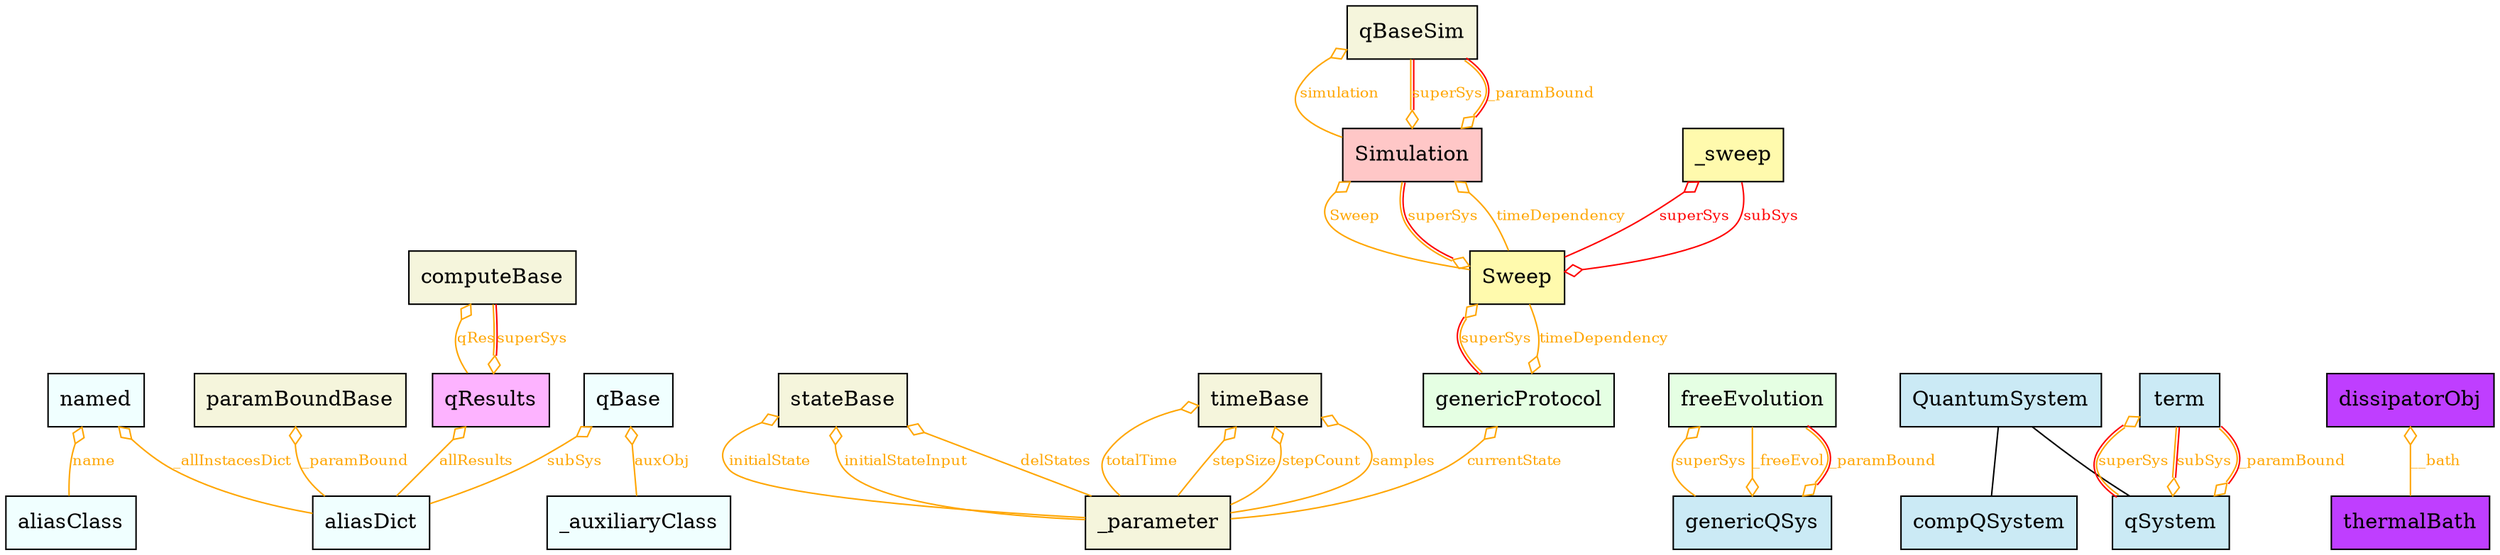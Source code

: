 digraph "classes_quanguru" {
graph [ dpi=300 ];
rankdir=BT
charset="utf-8"

/* 
 * all the classes: gathered with other classes in the same module and (mostly) arranged in the order they appear in the 
 * module (expect when I switched the order to adjust the .png), this arrangement shows where they are in the inheritance
 * or where they become part of composition in the inheritance.
 * The modules are arranged: - first from the top of the inheritance, - then what I think is a more fundamental module.
 * 
 * nodes in each module are shown with the same color. Note that I treat QGates as part of QPro
 */

// base.py
"classes.base.aliasClass" [color="black", fontcolor="black", label="aliasClass", shape="box", style="filled", fillcolor="#f0ffff"];
"classes.base.aliasDict" [color="black", fontcolor="black", label="aliasDict", shape="box", style="filled", fillcolor="#f0ffff"];
"classes.base.named" [color="black", fontcolor="black", label="named", shape="box", style="filled", fillcolor="#f0ffff"];
"classes.base._auxiliaryClass" [color="black", fontcolor="black", label="_auxiliaryClass", shape="box", style="filled", fillcolor="#f0ffff"];
"classes.base.qBase" [color="black", fontcolor="black", label="qBase", shape="box", style="filled", fillcolor="#f0ffff"];

// baseClasses.py
"classes.baseClasses._parameter" [color="black", fontcolor="black", label="_parameter", shape="box", style="filled", fillcolor="#f5f5dc"];
"classes.baseClasses.paramBoundBase" [color="black", fontcolor="black", label="paramBoundBase", shape="box", style="filled", fillcolor="#f5f5dc"];
"classes.baseClasses.computeBase" [color="black", fontcolor="black", label="computeBase", shape="box", style="filled", fillcolor="#f5f5dc"];
"classes.baseClasses.qBaseSim" [color="black", fontcolor="black", label="qBaseSim", shape="box", style="filled", fillcolor="#f5f5dc"];
"classes.baseClasses.stateBase" [color="black", fontcolor="black", label="stateBase", shape="box", style="filled", fillcolor="#f5f5dc"];
"classes.baseClasses.timeBase" [color="black", fontcolor="black", label="timeBase", shape="box", style="filled", fillcolor="#f5f5dc"];

// QSys.py
"classes.QSys.genericQSys" [color="black", fontcolor="black", label="genericQSys", shape="box", style="filled", fillcolor="#cbeaf5"];
"classes.QSys.QuantumSystem" [color="black", fontcolor="black", label="QuantumSystem", shape="box", style="filled", fillcolor="#cbeaf5"];
"classes.QSys.compQSystem" [color="black", fontcolor="black", label="compQSystem", shape="box", style="filled", fillcolor="#cbeaf5"];
"classes.QSys.term" [color="black", fontcolor="black", label="term", shape="box", style="filled", fillcolor="#cbeaf5"];
"classes.QSys.qSystem" [color="black", fontcolor="black", label="qSystem", shape="box", style="filled", fillcolor="#cbeaf5"];

// QSim.py
"classes.QSim.Simulation" [color="black", fontcolor="black", label="Simulation", shape="box", style="filled", fillcolor="#ffc7c7"];

// QPro.py (and QGates)
"classes.QPro.genericProtocol" [color="black", fontcolor="black", label="genericProtocol", shape="box", style="filled", fillcolor="#e5ffe3"];
"classes.QPro.freeEvolution" [color="black", fontcolor="black", label="freeEvolution", shape="box", style="filled", fillcolor="#e5ffe3"];

// QSweep.py
"classes.QSweep._sweep" [color="black", fontcolor="black", label="_sweep", shape="box", style="filled", fillcolor="#fffaad"];
"classes.QSweep.Sweep" [color="black", fontcolor="black", label="Sweep", shape="box", style="filled", fillcolor="#fffaad"];

// QRes.py
"classes.QRes.qResults" [color="black", fontcolor="black", label="qResults", shape="box", style="filled", fillcolor="#fdb3ff"];

// environment.py
"classes.environment.dissipatorObj" [color="black", fontcolor="black", label="dissipatorObj", shape="box", style="filled", fillcolor=darkorchid1];
"classes.environment.thermalBath" [color="black", fontcolor="black", label="thermalBath", shape="box", style="filled", fillcolor=darkorchid1];


/*
 * Composition structure
 * I divide the compositions into two:
 * 1) direct: meaning some attribute is an instance of the other class, and an instance is created and assigned 
 * internally at the instantiation. One exception to this is that, qSystem stores its terms in subSys dict
 * (which it self is a aliasDict) but it always instantiate a single term in the subSys, so I consider this as direct. 
 * 2) indirect: meaning an attribute is a list/dictionary that is meant to contain instances of our classes
 * (e.g. subSys dict, updates list), or it is meant to point to an instance of our classes but not created&assigned
 * internally at the instantiation (they are assigned either internally later or by the user, e.g. superSys attribute).
 * One final indirect composition is when an instance of a class is created for temp use for internal functionality,
 * these generally have a very minimal scope and always for internal use only.
 * 
 * so, the below part is separated into direct and indirect compositions,
 * then they are arranged: - first from the top of the inheritance, - then what I think is a more fundamental module.
 * 
 * Note that the labels below are mostly the name of the property through which the actual name mangled attribute is
 * accessed.
 */


// direct compositions

// in base.py 
"classes.base.aliasClass" -> "classes.base.named" [arrowhead="odiamond", color="orange", arrowtail="none", label="name", fontsize=10, fontcolor=orange];
"classes.base.aliasDict" -> "classes.base.named" [arrowhead="odiamond", color="orange", arrowtail="none", label="_allInstacesDict", fontsize=10, fontcolor=orange];
"classes.base.aliasDict" -> "classes.base.qBase" [arrowhead="odiamond", color="orange", arrowtail="none", label="subSys", fontsize=10, fontcolor=orange];
"classes.base._auxiliaryClass" -> "classes.base.qBase" [arrowhead="odiamond", color="orange", arrowtail="none", label="auxObj", fontsize=10, fontcolor=orange];

// in baseClasses.py
"classes.baseClasses._parameter" -> "classes.baseClasses.stateBase" [arrowhead="odiamond", color="orange", arrowtail="none", label="initialState", fontsize=10, fontcolor=orange];
"classes.baseClasses._parameter" -> "classes.baseClasses.stateBase" [arrowhead="odiamond", color="orange", arrowtail="none", label="initialStateInput", fontsize=10, fontcolor=orange];
"classes.baseClasses._parameter" -> "classes.baseClasses.stateBase" [arrowhead="odiamond", color="orange", arrowtail="none", label="delStates", fontsize=10, fontcolor=orange];
"classes.baseClasses._parameter" -> "classes.baseClasses.timeBase" [arrowhead="odiamond", color="orange", arrowtail="none", label="totalTime", fontsize=10, fontcolor=orange];
"classes.baseClasses._parameter" -> "classes.baseClasses.timeBase" [arrowhead="odiamond", color="orange", arrowtail="none", label="stepSize", fontsize=10, fontcolor=orange];
"classes.baseClasses._parameter" -> "classes.baseClasses.timeBase" [arrowhead="odiamond", color="orange", arrowtail="none", label="stepCount", fontsize=10, fontcolor=orange];
"classes.baseClasses._parameter" -> "classes.baseClasses.timeBase" [arrowhead="odiamond", color="orange", arrowtail="none", label="samples", fontsize=10, fontcolor=orange];
"classes.QSim.Simulation" -> "classes.baseClasses.qBaseSim" [arrowhead="odiamond", color="orange", arrowtail="none", label="simulation", fontsize=10, fontcolor=orange];
"classes.baseClasses.qBaseSim" -> "classes.QSim.Simulation" [arrowhead="odiamond", color="orange:red", arrowtail="none", label="superSys", fontsize=10, fontcolor=orange];
"classes.baseClasses.qBaseSim" -> "classes.QSim.Simulation" [arrowhead="odiamond", color="orange:red", arrowtail="none", label="_paramBound", fontsize=10, fontcolor=orange];
"classes.QRes.qResults" -> "classes.baseClasses.computeBase" [arrowhead="odiamond", color="orange", arrowtail="none", label="qRes", fontsize=10, fontcolor=orange];
"classes.baseClasses.computeBase" -> "classes.QRes.qResults" [arrowhead="odiamond", color="orange:red", arrowtail="none", label="superSys", fontsize=10, fontcolor=orange];
"classes.base.aliasDict" -> "classes.baseClasses.paramBoundBase" [arrowhead="odiamond", color="orange", arrowtail="none", label="_paramBound", fontsize=10, fontcolor=orange];

// in QSys.py
"classes.QPro.freeEvolution" -> "classes.QSys.genericQSys" [arrowhead="odiamond", color="orange", arrowtail="none", label="_freeEvol", fontsize=10, fontcolor=orange];
"classes.QPro.freeEvolution" -> "classes.QSys.genericQSys" [arrowhead="odiamond", color="orange:red", arrowtail="none", label="_paramBound", fontsize=10, fontcolor=orange];
"classes.QSys.genericQSys" -> "classes.QPro.freeEvolution" [arrowhead="odiamond", color="orange", arrowtail="none", label="superSys", fontsize=10, fontcolor=orange];
"classes.QSys.term" -> "classes.QSys.qSystem" [arrowhead="odiamond", color="orange:red", arrowtail="none", label="subSys", fontsize=10, fontcolor="orange"];
"classes.QSys.term" -> "classes.QSys.qSystem" [arrowhead="odiamond", color="orange:red", arrowtail="none", label="_paramBound", fontsize=10, fontcolor=orange];
"classes.QSys.qSystem" -> "classes.QSys.term" [arrowhead="odiamond", color="orange:red", arrowtail="none", label="superSys", fontsize=10, fontcolor="orange"];

// in QSim.py
"classes.QSweep.Sweep" -> "classes.QSim.Simulation" [arrowhead="odiamond", color="orange", arrowtail="none", label="timeDependency", fontsize=10, fontcolor=orange];
"classes.QSweep.Sweep" -> "classes.QSim.Simulation" [arrowhead="odiamond", color="orange", arrowtail="none", label="Sweep", fontsize=10, fontcolor=orange];
"classes.QSim.Simulation" -> "classes.QSweep.Sweep" [arrowhead="odiamond", color="orange:red", arrowtail="none", label="superSys", fontsize=10, fontcolor=orange];

// in QPro.py
"classes.QSweep.Sweep" -> "classes.QPro.genericProtocol" [arrowhead="odiamond", color="orange", arrowtail="none", label="timeDependency", fontsize=10, fontcolor=orange];
"classes.QPro.genericProtocol" -> "classes.QSweep.Sweep" [arrowhead="odiamond", color="orange:red", arrowtail="none", label="superSys", fontsize=10, fontcolor=orange];
"classes.baseClasses._parameter" -> "classes.QPro.genericProtocol" [arrowhead="odiamond", color="orange", arrowtail="none", label="currentState", fontsize=10, fontcolor=orange];

// compositions in QRes.py
"classes.base.aliasDict" -> "classes.QRes.qResults" [arrowhead="odiamond", color="orange", arrowtail="none", label="allResults", fontsize=10, fontcolor=orange];

// in environment.py
"classes.environment.thermalBath" -> "classes.environment.dissipatorObj" [arrowhead="odiamond", color="orange", arrowtail="none", label="__bath", fontsize=10, fontcolor=orange];


// indirect compositions

// in QSim.py
//"classes.QSim._poolMemory" -> "classes.QSim.Simulation" [arrowhead="odiamond", color="red", arrowtail="none", label="", fontsize=10, fontcolor=red];

// in  QRes.py
//"classes.QRes.qResBlank" -> "classes.QRes.qResults" [arrowhead="odiamond", color="red", arrowtail="none", label="", fontsize=10, fontcolor=red];

// in QSweep.py
"classes.QSweep.Sweep" -> "classes.QSweep._sweep" [arrowhead="odiamond", color="red", arrowtail="none", label="superSys", fontsize=10, fontcolor=red];
"classes.QSweep._sweep" -> "classes.QSweep.Sweep" [arrowhead="odiamond", color="red", arrowtail="none", label="subSys", fontsize=10, fontcolor=red];


/*
 * proxy class
 */

"classes.QSys.qSystem" -> "classes.QSys.QuantumSystem" [arrowhead="none", color="black", arrowtail="none", fontsize=10, fontcolor=red];
"classes.QSys.compQSystem" -> "classes.QSys.QuantumSystem" [arrowhead="none", color="black", arrowtail="none", fontsize=10, fontcolor=red];

}
